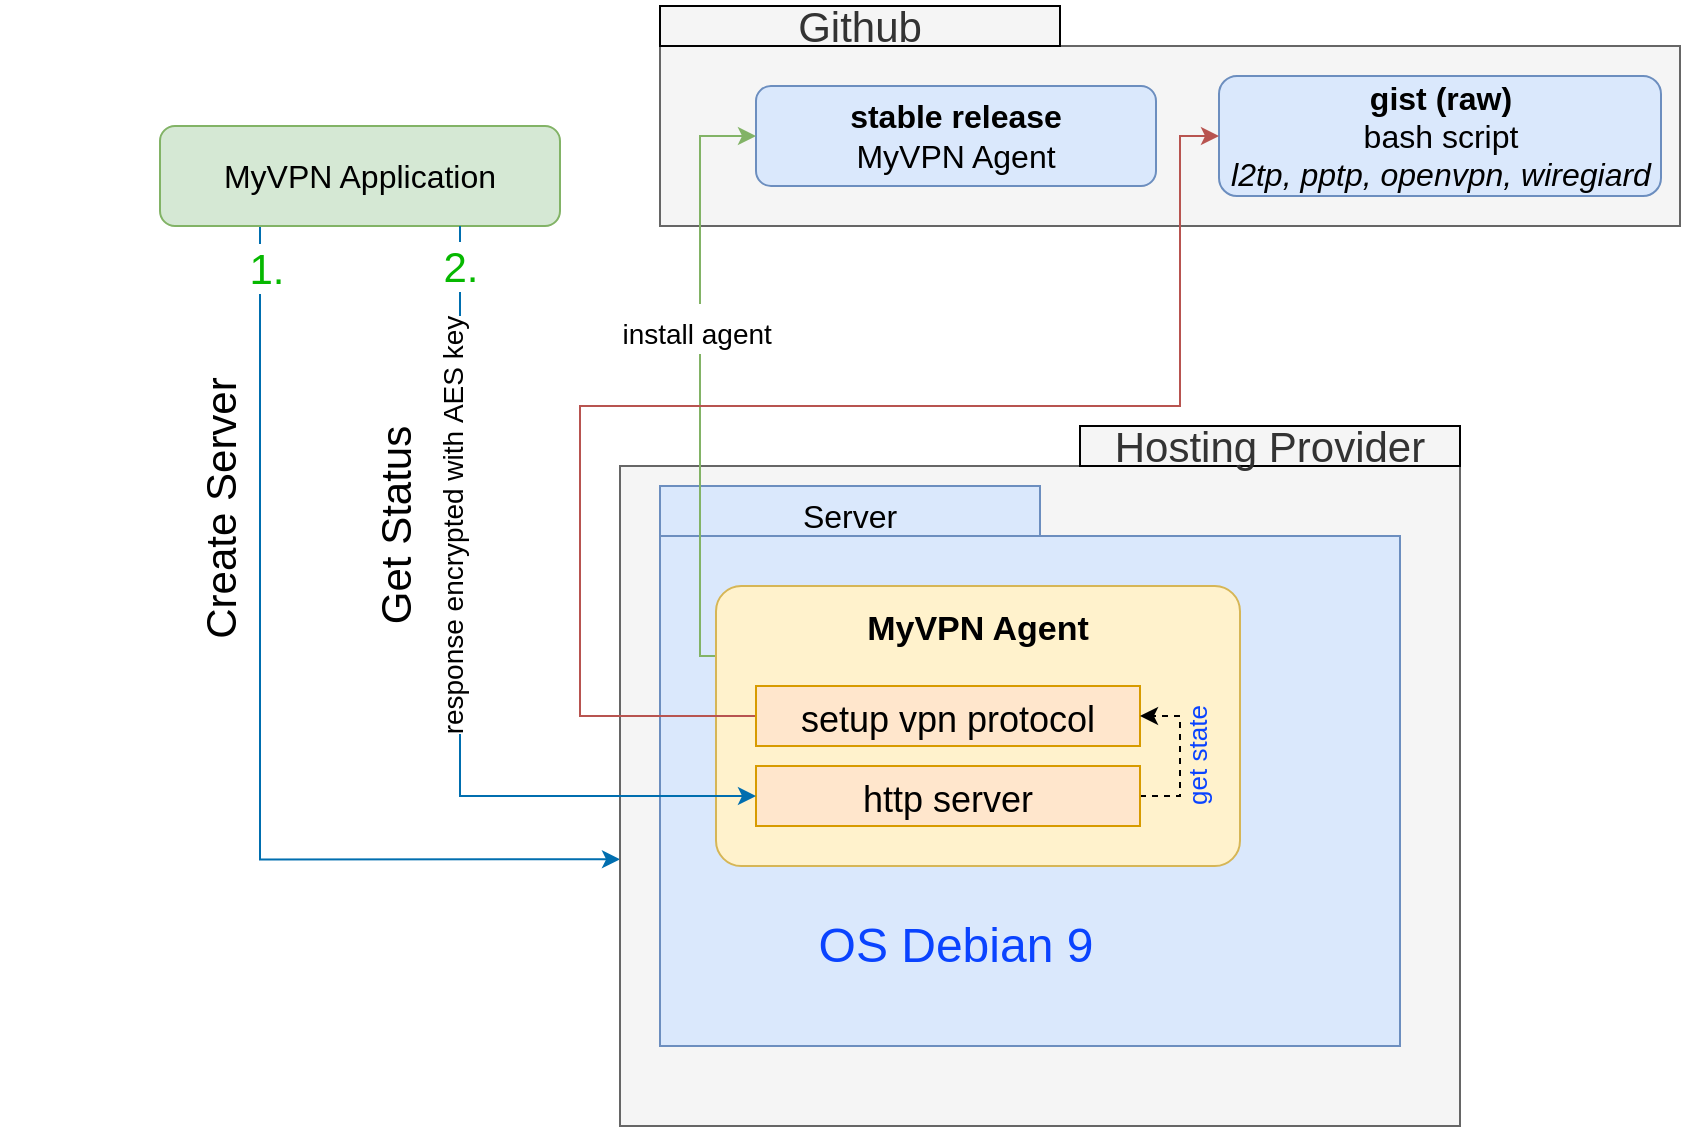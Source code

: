 <mxfile version="12.4.3" type="device" pages="1"><diagram id="B8EyLYID_-ZeVrv0a_wq" name="Page-1"><mxGraphModel dx="1422" dy="695" grid="1" gridSize="10" guides="1" tooltips="1" connect="1" arrows="1" fold="1" page="1" pageScale="1" pageWidth="827" pageHeight="1169" math="0" shadow="0"><root><mxCell id="0"/><mxCell id="1" parent="0"/><mxCell id="0W4n_F5k_ijcdb-0F_H1-52" style="edgeStyle=orthogonalEdgeStyle;rounded=0;orthogonalLoop=1;jettySize=auto;html=1;exitX=0.25;exitY=1;exitDx=0;exitDy=0;entryX=0;entryY=0.596;entryDx=0;entryDy=0;fontSize=21;fontColor=#0A43FF;entryPerimeter=0;fillColor=#1ba1e2;strokeColor=#006EAF;" edge="1" parent="1" source="0W4n_F5k_ijcdb-0F_H1-2" target="0W4n_F5k_ijcdb-0F_H1-3"><mxGeometry relative="1" as="geometry"><Array as="points"><mxPoint x="100" y="497"/></Array></mxGeometry></mxCell><mxCell id="0W4n_F5k_ijcdb-0F_H1-54" value="&lt;font color=&quot;#000000&quot;&gt;Create Server&lt;/font&gt;" style="text;html=1;align=center;verticalAlign=middle;resizable=0;points=[];;labelBackgroundColor=#ffffff;fontSize=21;fontColor=#0A43FF;rotation=-90;" vertex="1" connectable="0" parent="0W4n_F5k_ijcdb-0F_H1-52"><mxGeometry x="-0.414" y="1" relative="1" as="geometry"><mxPoint x="-21" y="-4" as="offset"/></mxGeometry></mxCell><mxCell id="0W4n_F5k_ijcdb-0F_H1-68" value="&lt;font color=&quot;#06b800&quot;&gt;1.&lt;/font&gt;" style="text;html=1;align=center;verticalAlign=middle;resizable=0;points=[];;labelBackgroundColor=#ffffff;fontSize=21;fontColor=#0A43FF;" vertex="1" connectable="0" parent="0W4n_F5k_ijcdb-0F_H1-52"><mxGeometry x="-0.845" y="3" relative="1" as="geometry"><mxPoint y="-18" as="offset"/></mxGeometry></mxCell><mxCell id="0W4n_F5k_ijcdb-0F_H1-2" value="&lt;font style=&quot;font-size: 16px&quot;&gt;MyVPN Application&lt;/font&gt;" style="rounded=1;whiteSpace=wrap;html=1;fillColor=#d5e8d4;strokeColor=#82b366;" vertex="1" parent="1"><mxGeometry x="50" y="130" width="200" height="50" as="geometry"/></mxCell><mxCell id="0W4n_F5k_ijcdb-0F_H1-3" value="" style="rounded=0;whiteSpace=wrap;html=1;fillColor=#f5f5f5;strokeColor=#666666;fontColor=#333333;" vertex="1" parent="1"><mxGeometry x="280" y="300" width="420" height="330" as="geometry"/></mxCell><mxCell id="0W4n_F5k_ijcdb-0F_H1-4" value="Hosting Provider" style="text;html=1;align=center;verticalAlign=middle;whiteSpace=wrap;rounded=0;fillColor=#f5f5f5;fontSize=21;strokeColor=#000000;fontColor=#333333;" vertex="1" parent="1"><mxGeometry x="510" y="280" width="190" height="20" as="geometry"/></mxCell><mxCell id="0W4n_F5k_ijcdb-0F_H1-14" value="" style="rounded=0;whiteSpace=wrap;html=1;fillColor=#f5f5f5;strokeColor=#666666;fontColor=#333333;" vertex="1" parent="1"><mxGeometry x="300" y="90" width="510" height="90" as="geometry"/></mxCell><mxCell id="0W4n_F5k_ijcdb-0F_H1-15" value="Github" style="text;html=1;align=center;verticalAlign=middle;whiteSpace=wrap;rounded=0;fillColor=#f5f5f5;fontSize=21;strokeColor=#000000;fontColor=#333333;" vertex="1" parent="1"><mxGeometry x="300" y="70" width="200" height="20" as="geometry"/></mxCell><mxCell id="0W4n_F5k_ijcdb-0F_H1-5" value="&lt;font style=&quot;font-size: 16px&quot;&gt;&lt;b&gt;stable release&lt;/b&gt;&lt;br&gt;MyVPN Agent&lt;br&gt;&lt;/font&gt;" style="rounded=1;whiteSpace=wrap;html=1;fillColor=#dae8fc;strokeColor=#6c8ebf;" vertex="1" parent="1"><mxGeometry x="348" y="110" width="200" height="50" as="geometry"/></mxCell><mxCell id="0W4n_F5k_ijcdb-0F_H1-16" value="&lt;font style=&quot;font-size: 16px&quot;&gt;&lt;b&gt;gist (raw)&lt;/b&gt;&lt;br&gt;bash script&lt;br&gt;&lt;i&gt;l2tp, pptp, openvpn, wiregiard&lt;/i&gt;&lt;br&gt;&lt;/font&gt;" style="rounded=1;whiteSpace=wrap;html=1;fillColor=#dae8fc;strokeColor=#6c8ebf;" vertex="1" parent="1"><mxGeometry x="579.5" y="105" width="221" height="60" as="geometry"/></mxCell><mxCell id="0W4n_F5k_ijcdb-0F_H1-29" value="" style="rounded=0;whiteSpace=wrap;html=1;fillColor=#dae8fc;strokeColor=#6c8ebf;" vertex="1" parent="1"><mxGeometry x="300" y="335" width="370" height="255" as="geometry"/></mxCell><mxCell id="0W4n_F5k_ijcdb-0F_H1-30" value="&lt;font color=&quot;#000000&quot;&gt;&lt;span style=&quot;font-size: 16px&quot;&gt;Server&lt;/span&gt;&lt;/font&gt;" style="text;html=1;align=center;verticalAlign=middle;whiteSpace=wrap;rounded=0;fillColor=#dae8fc;fontSize=21;strokeColor=#6c8ebf;" vertex="1" parent="1"><mxGeometry x="300" y="310" width="190" height="25" as="geometry"/></mxCell><mxCell id="0W4n_F5k_ijcdb-0F_H1-32" style="edgeStyle=orthogonalEdgeStyle;rounded=0;orthogonalLoop=1;jettySize=auto;html=1;exitX=0;exitY=0.25;exitDx=0;exitDy=0;entryX=0;entryY=0.5;entryDx=0;entryDy=0;fontSize=21;fillColor=#d5e8d4;strokeColor=#82b366;" edge="1" parent="1" source="0W4n_F5k_ijcdb-0F_H1-31" target="0W4n_F5k_ijcdb-0F_H1-5"><mxGeometry relative="1" as="geometry"><Array as="points"><mxPoint x="320" y="395"/><mxPoint x="320" y="135"/></Array></mxGeometry></mxCell><mxCell id="0W4n_F5k_ijcdb-0F_H1-34" value="&lt;font style=&quot;font-size: 14px&quot;&gt;install agent&amp;nbsp;&lt;br&gt;&lt;/font&gt;" style="text;html=1;align=center;verticalAlign=middle;resizable=0;points=[];;labelBackgroundColor=#ffffff;fontSize=21;rotation=0;" vertex="1" connectable="0" parent="0W4n_F5k_ijcdb-0F_H1-32"><mxGeometry x="-0.113" y="1" relative="1" as="geometry"><mxPoint x="1" y="-41" as="offset"/></mxGeometry></mxCell><mxCell id="0W4n_F5k_ijcdb-0F_H1-31" value="&lt;font style=&quot;line-height: 120%&quot;&gt;&lt;b&gt;&lt;font style=&quot;font-size: 17px&quot;&gt;MyVPN Agent&lt;/font&gt;&lt;/b&gt;&lt;br&gt;&lt;/font&gt;" style="rounded=1;whiteSpace=wrap;html=1;strokeColor=#d6b656;fillColor=#fff2cc;fontSize=21;arcSize=9;verticalAlign=top;" vertex="1" parent="1"><mxGeometry x="328" y="360" width="262" height="140" as="geometry"/></mxCell><mxCell id="0W4n_F5k_ijcdb-0F_H1-39" style="edgeStyle=orthogonalEdgeStyle;rounded=0;orthogonalLoop=1;jettySize=auto;html=1;exitX=0;exitY=0.5;exitDx=0;exitDy=0;entryX=0;entryY=0.5;entryDx=0;entryDy=0;fontSize=21;fillColor=#f8cecc;strokeColor=#b85450;" edge="1" parent="1" source="0W4n_F5k_ijcdb-0F_H1-38" target="0W4n_F5k_ijcdb-0F_H1-16"><mxGeometry relative="1" as="geometry"><Array as="points"><mxPoint x="260" y="425"/><mxPoint x="260" y="270"/><mxPoint x="560" y="270"/><mxPoint x="560" y="135"/></Array></mxGeometry></mxCell><mxCell id="0W4n_F5k_ijcdb-0F_H1-38" value="&lt;font style=&quot;font-size: 18px&quot;&gt;setup vpn protocol&lt;/font&gt;" style="rounded=0;whiteSpace=wrap;html=1;labelBackgroundColor=none;strokeColor=#d79b00;fillColor=#ffe6cc;fontSize=21;" vertex="1" parent="1"><mxGeometry x="348" y="410" width="192" height="30" as="geometry"/></mxCell><mxCell id="0W4n_F5k_ijcdb-0F_H1-47" style="edgeStyle=orthogonalEdgeStyle;rounded=0;orthogonalLoop=1;jettySize=auto;html=1;exitX=1;exitY=0.5;exitDx=0;exitDy=0;entryX=1;entryY=0.5;entryDx=0;entryDy=0;fontSize=21;dashed=1;" edge="1" parent="1" source="0W4n_F5k_ijcdb-0F_H1-44" target="0W4n_F5k_ijcdb-0F_H1-38"><mxGeometry relative="1" as="geometry"><Array as="points"><mxPoint x="560" y="465"/><mxPoint x="560" y="425"/></Array></mxGeometry></mxCell><mxCell id="0W4n_F5k_ijcdb-0F_H1-51" value="&lt;font style=&quot;font-size: 13px&quot;&gt;get state&lt;/font&gt;" style="text;html=1;align=center;verticalAlign=middle;resizable=0;points=[];;labelBackgroundColor=none;fontSize=21;fontColor=#0A43FF;rotation=-90;" vertex="1" connectable="0" parent="0W4n_F5k_ijcdb-0F_H1-47"><mxGeometry relative="1" as="geometry"><mxPoint x="5" as="offset"/></mxGeometry></mxCell><mxCell id="0W4n_F5k_ijcdb-0F_H1-44" value="&lt;font style=&quot;font-size: 18px&quot;&gt;http server&lt;/font&gt;" style="rounded=0;whiteSpace=wrap;html=1;labelBackgroundColor=none;strokeColor=#d79b00;fillColor=#ffe6cc;fontSize=21;" vertex="1" parent="1"><mxGeometry x="348" y="450" width="192" height="30" as="geometry"/></mxCell><mxCell id="0W4n_F5k_ijcdb-0F_H1-55" style="edgeStyle=orthogonalEdgeStyle;rounded=0;orthogonalLoop=1;jettySize=auto;html=1;entryX=0;entryY=0.5;entryDx=0;entryDy=0;fontSize=21;fontColor=#0A43FF;exitX=0.75;exitY=1;exitDx=0;exitDy=0;fillColor=#1ba1e2;strokeColor=#006EAF;" edge="1" parent="1" source="0W4n_F5k_ijcdb-0F_H1-2" target="0W4n_F5k_ijcdb-0F_H1-44"><mxGeometry relative="1" as="geometry"><mxPoint y="260" as="sourcePoint"/><Array as="points"><mxPoint x="200" y="465"/></Array></mxGeometry></mxCell><mxCell id="0W4n_F5k_ijcdb-0F_H1-60" value="&lt;font style=&quot;color: rgb(0 , 0 , 0)&quot;&gt;Get Status&lt;/font&gt;&lt;br style=&quot;color: rgb(0 , 0 , 0)&quot;&gt;&lt;font style=&quot;color: rgb(0 , 0 , 0)&quot;&gt;&lt;span style=&quot;font-size: 14px&quot;&gt;response encrypted with&amp;nbsp;&lt;/span&gt;&lt;span style=&quot;font-size: 14px&quot;&gt;AES key&lt;/span&gt;&lt;/font&gt;" style="text;html=1;align=center;verticalAlign=middle;resizable=0;points=[];;labelBackgroundColor=#ffffff;fontSize=21;fontColor=#0A43FF;rotation=-90;" vertex="1" connectable="0" parent="0W4n_F5k_ijcdb-0F_H1-55"><mxGeometry x="0.274" y="5" relative="1" as="geometry"><mxPoint x="-25" y="-126" as="offset"/></mxGeometry></mxCell><mxCell id="0W4n_F5k_ijcdb-0F_H1-69" value="&lt;font color=&quot;#06b800&quot;&gt;2.&lt;/font&gt;" style="text;html=1;align=center;verticalAlign=middle;resizable=0;points=[];;labelBackgroundColor=#ffffff;fontSize=21;fontColor=#0A43FF;" vertex="1" connectable="0" parent="0W4n_F5k_ijcdb-0F_H1-55"><mxGeometry x="-0.813" y="-2" relative="1" as="geometry"><mxPoint x="2" y="-21" as="offset"/></mxGeometry></mxCell><mxCell id="0W4n_F5k_ijcdb-0F_H1-57" value="&lt;font color=&quot;#000000&quot;&gt;&lt;br&gt;&lt;/font&gt;" style="text;html=1;align=center;verticalAlign=middle;resizable=0;points=[];;labelBackgroundColor=#ffffff;fontSize=21;fontColor=#0A43FF;" vertex="1" connectable="0" parent="1"><mxGeometry x="-30" y="310" as="geometry"><mxPoint x="169" y="141" as="offset"/></mxGeometry></mxCell><mxCell id="0W4n_F5k_ijcdb-0F_H1-61" value="&lt;font style=&quot;font-size: 24px&quot;&gt;OS Debian 9&lt;/font&gt;" style="text;html=1;strokeColor=none;fillColor=none;align=center;verticalAlign=middle;whiteSpace=wrap;rounded=0;labelBackgroundColor=none;fontSize=21;fontColor=#0A43FF;rotation=0;" vertex="1" parent="1"><mxGeometry x="367" y="530" width="162" height="20" as="geometry"/></mxCell></root></mxGraphModel></diagram></mxfile>